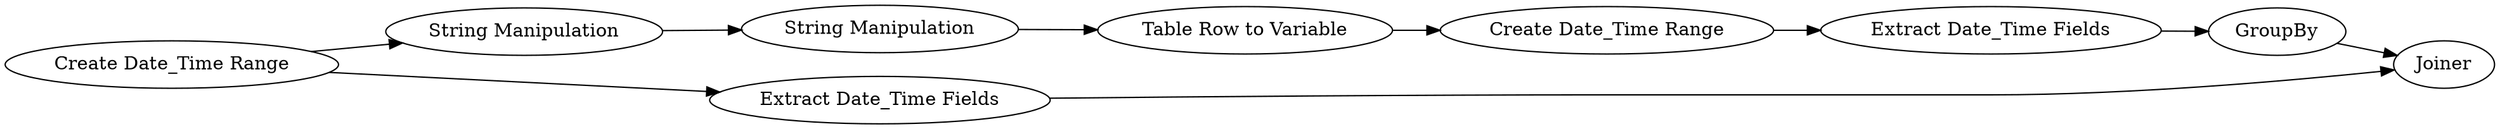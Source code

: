 digraph {
	2080 [label="Create Date_Time Range"]
	2081 [label="Extract Date_Time Fields"]
	2082 [label="Table Row to Variable"]
	2083 [label="Create Date_Time Range"]
	2084 [label="String Manipulation"]
	2085 [label="Extract Date_Time Fields"]
	2086 [label="String Manipulation"]
	2087 [label=GroupBy]
	2088 [label=Joiner]
	2080 -> 2084
	2080 -> 2085
	2081 -> 2087
	2082 -> 2083
	2083 -> 2081
	2084 -> 2086
	2085 -> 2088
	2086 -> 2082
	2087 -> 2088
	rankdir=LR
}

